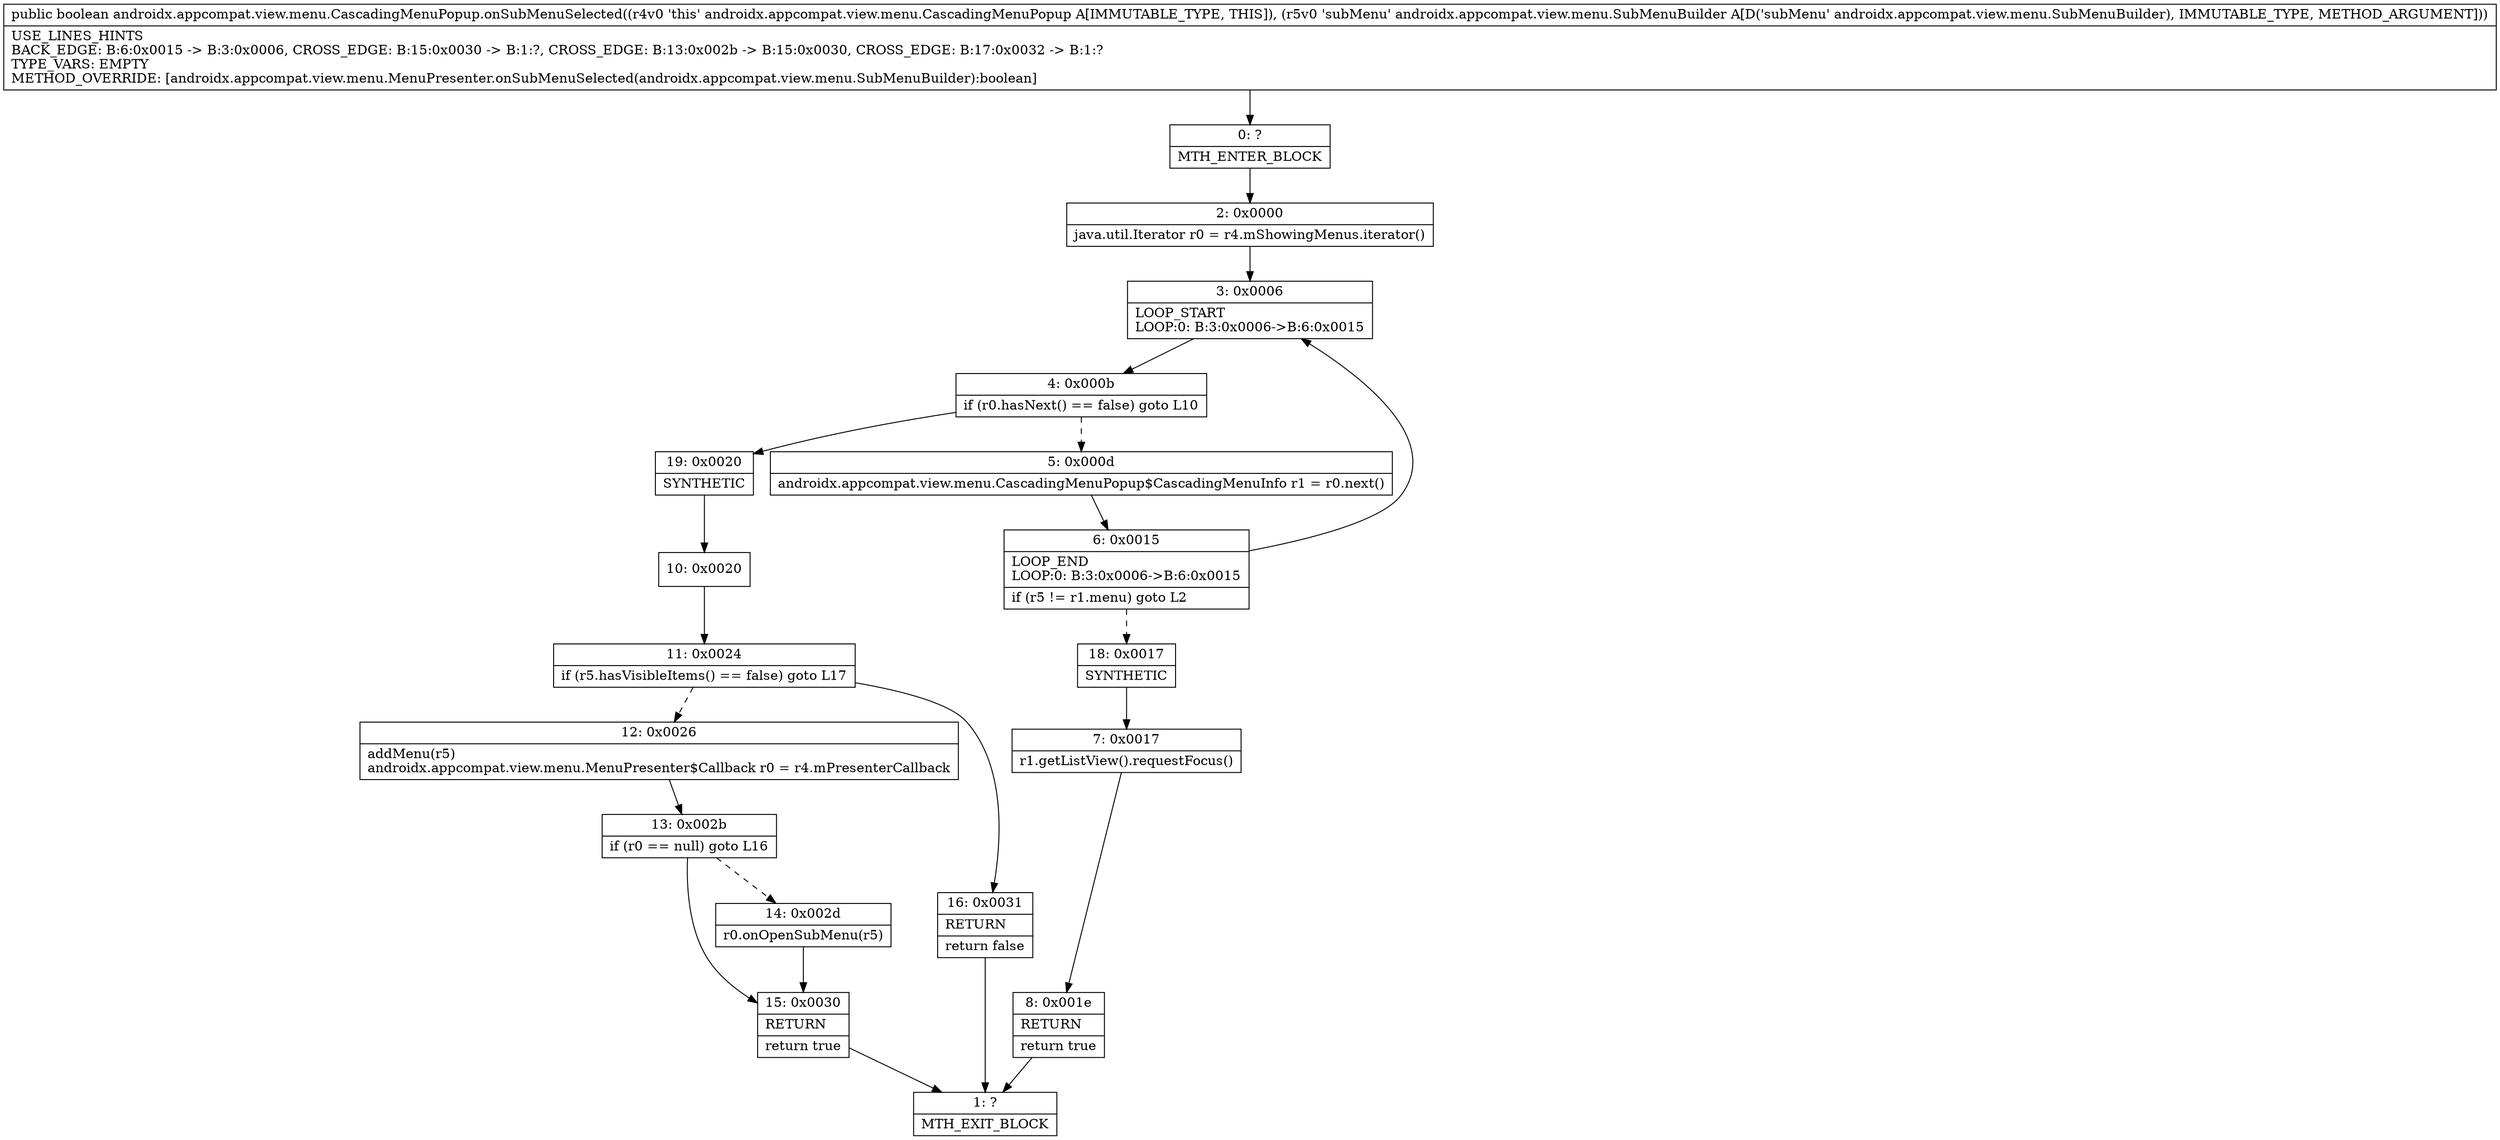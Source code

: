 digraph "CFG forandroidx.appcompat.view.menu.CascadingMenuPopup.onSubMenuSelected(Landroidx\/appcompat\/view\/menu\/SubMenuBuilder;)Z" {
Node_0 [shape=record,label="{0\:\ ?|MTH_ENTER_BLOCK\l}"];
Node_2 [shape=record,label="{2\:\ 0x0000|java.util.Iterator r0 = r4.mShowingMenus.iterator()\l}"];
Node_3 [shape=record,label="{3\:\ 0x0006|LOOP_START\lLOOP:0: B:3:0x0006\-\>B:6:0x0015\l}"];
Node_4 [shape=record,label="{4\:\ 0x000b|if (r0.hasNext() == false) goto L10\l}"];
Node_5 [shape=record,label="{5\:\ 0x000d|androidx.appcompat.view.menu.CascadingMenuPopup$CascadingMenuInfo r1 = r0.next()\l}"];
Node_6 [shape=record,label="{6\:\ 0x0015|LOOP_END\lLOOP:0: B:3:0x0006\-\>B:6:0x0015\l|if (r5 != r1.menu) goto L2\l}"];
Node_18 [shape=record,label="{18\:\ 0x0017|SYNTHETIC\l}"];
Node_7 [shape=record,label="{7\:\ 0x0017|r1.getListView().requestFocus()\l}"];
Node_8 [shape=record,label="{8\:\ 0x001e|RETURN\l|return true\l}"];
Node_1 [shape=record,label="{1\:\ ?|MTH_EXIT_BLOCK\l}"];
Node_19 [shape=record,label="{19\:\ 0x0020|SYNTHETIC\l}"];
Node_10 [shape=record,label="{10\:\ 0x0020}"];
Node_11 [shape=record,label="{11\:\ 0x0024|if (r5.hasVisibleItems() == false) goto L17\l}"];
Node_12 [shape=record,label="{12\:\ 0x0026|addMenu(r5)\landroidx.appcompat.view.menu.MenuPresenter$Callback r0 = r4.mPresenterCallback\l}"];
Node_13 [shape=record,label="{13\:\ 0x002b|if (r0 == null) goto L16\l}"];
Node_14 [shape=record,label="{14\:\ 0x002d|r0.onOpenSubMenu(r5)\l}"];
Node_15 [shape=record,label="{15\:\ 0x0030|RETURN\l|return true\l}"];
Node_16 [shape=record,label="{16\:\ 0x0031|RETURN\l|return false\l}"];
MethodNode[shape=record,label="{public boolean androidx.appcompat.view.menu.CascadingMenuPopup.onSubMenuSelected((r4v0 'this' androidx.appcompat.view.menu.CascadingMenuPopup A[IMMUTABLE_TYPE, THIS]), (r5v0 'subMenu' androidx.appcompat.view.menu.SubMenuBuilder A[D('subMenu' androidx.appcompat.view.menu.SubMenuBuilder), IMMUTABLE_TYPE, METHOD_ARGUMENT]))  | USE_LINES_HINTS\lBACK_EDGE: B:6:0x0015 \-\> B:3:0x0006, CROSS_EDGE: B:15:0x0030 \-\> B:1:?, CROSS_EDGE: B:13:0x002b \-\> B:15:0x0030, CROSS_EDGE: B:17:0x0032 \-\> B:1:?\lTYPE_VARS: EMPTY\lMETHOD_OVERRIDE: [androidx.appcompat.view.menu.MenuPresenter.onSubMenuSelected(androidx.appcompat.view.menu.SubMenuBuilder):boolean]\l}"];
MethodNode -> Node_0;Node_0 -> Node_2;
Node_2 -> Node_3;
Node_3 -> Node_4;
Node_4 -> Node_5[style=dashed];
Node_4 -> Node_19;
Node_5 -> Node_6;
Node_6 -> Node_3;
Node_6 -> Node_18[style=dashed];
Node_18 -> Node_7;
Node_7 -> Node_8;
Node_8 -> Node_1;
Node_19 -> Node_10;
Node_10 -> Node_11;
Node_11 -> Node_12[style=dashed];
Node_11 -> Node_16;
Node_12 -> Node_13;
Node_13 -> Node_14[style=dashed];
Node_13 -> Node_15;
Node_14 -> Node_15;
Node_15 -> Node_1;
Node_16 -> Node_1;
}

